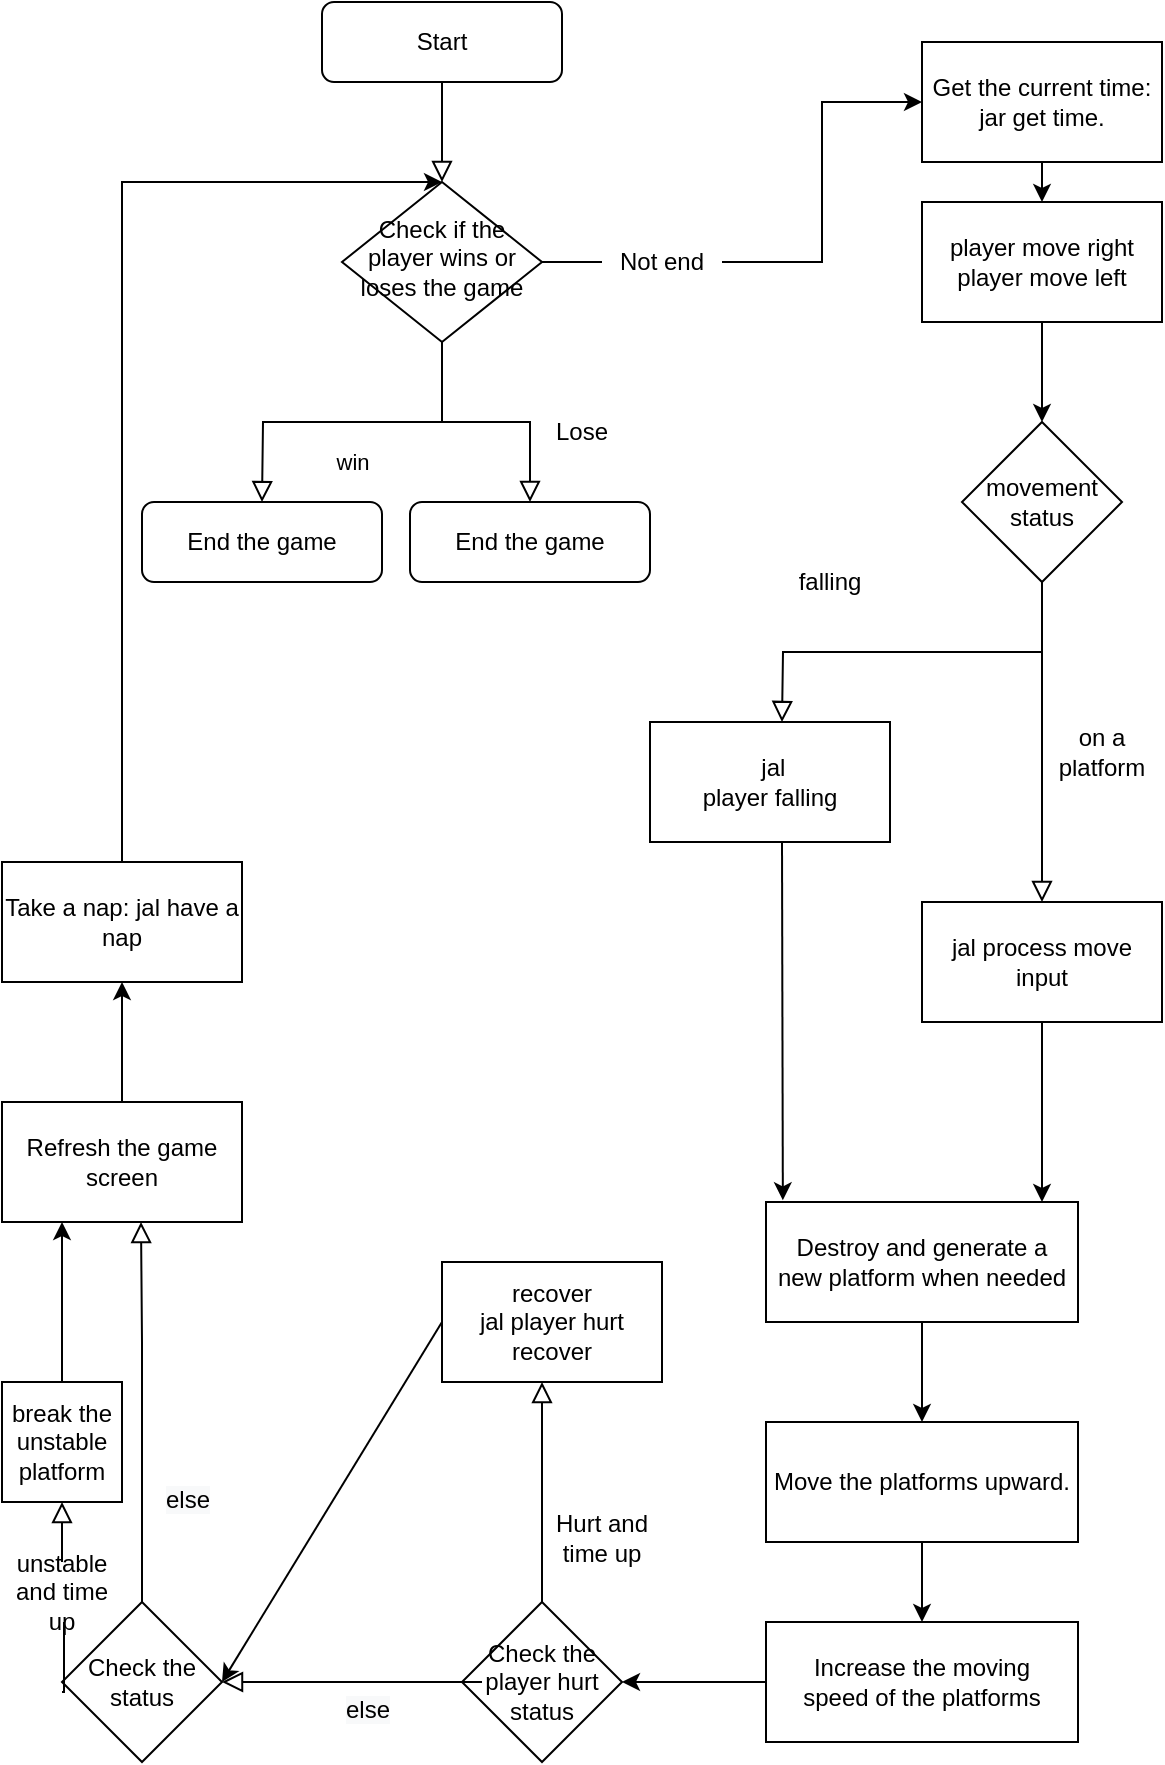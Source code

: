 <mxfile version="18.0.5" type="github">
  <diagram id="C5RBs43oDa-KdzZeNtuy" name="Page-1">
    <mxGraphModel dx="1697" dy="941" grid="1" gridSize="10" guides="1" tooltips="1" connect="1" arrows="1" fold="1" page="1" pageScale="1" pageWidth="827" pageHeight="1169" math="0" shadow="0">
      <root>
        <mxCell id="WIyWlLk6GJQsqaUBKTNV-0" />
        <mxCell id="WIyWlLk6GJQsqaUBKTNV-1" parent="WIyWlLk6GJQsqaUBKTNV-0" />
        <mxCell id="WIyWlLk6GJQsqaUBKTNV-2" value="" style="rounded=0;html=1;jettySize=auto;orthogonalLoop=1;fontSize=11;endArrow=block;endFill=0;endSize=8;strokeWidth=1;shadow=0;labelBackgroundColor=none;edgeStyle=orthogonalEdgeStyle;" parent="WIyWlLk6GJQsqaUBKTNV-1" source="WIyWlLk6GJQsqaUBKTNV-3" target="WIyWlLk6GJQsqaUBKTNV-6" edge="1">
          <mxGeometry relative="1" as="geometry" />
        </mxCell>
        <mxCell id="WIyWlLk6GJQsqaUBKTNV-3" value="Start" style="rounded=1;whiteSpace=wrap;html=1;fontSize=12;glass=0;strokeWidth=1;shadow=0;" parent="WIyWlLk6GJQsqaUBKTNV-1" vertex="1">
          <mxGeometry x="160" y="80" width="120" height="40" as="geometry" />
        </mxCell>
        <mxCell id="WIyWlLk6GJQsqaUBKTNV-4" value="win" style="rounded=0;html=1;jettySize=auto;orthogonalLoop=1;fontSize=11;endArrow=block;endFill=0;endSize=8;strokeWidth=1;shadow=0;labelBackgroundColor=none;edgeStyle=orthogonalEdgeStyle;exitX=0.5;exitY=1;exitDx=0;exitDy=0;" parent="WIyWlLk6GJQsqaUBKTNV-1" source="WIyWlLk6GJQsqaUBKTNV-6" edge="1">
          <mxGeometry y="20" relative="1" as="geometry">
            <mxPoint as="offset" />
            <mxPoint x="130" y="330" as="targetPoint" />
          </mxGeometry>
        </mxCell>
        <mxCell id="l6GFAVTkjNb01dxAdPyD-1" style="edgeStyle=orthogonalEdgeStyle;rounded=0;orthogonalLoop=1;jettySize=auto;html=1;exitX=1;exitY=0.5;exitDx=0;exitDy=0;entryX=0;entryY=0.5;entryDx=0;entryDy=0;startArrow=none;" edge="1" parent="WIyWlLk6GJQsqaUBKTNV-1" source="l6GFAVTkjNb01dxAdPyD-10" target="l6GFAVTkjNb01dxAdPyD-19">
          <mxGeometry relative="1" as="geometry">
            <mxPoint x="460" y="210" as="targetPoint" />
          </mxGeometry>
        </mxCell>
        <mxCell id="WIyWlLk6GJQsqaUBKTNV-6" value="Check if the player wins or loses the game" style="rhombus;whiteSpace=wrap;html=1;shadow=0;fontFamily=Helvetica;fontSize=12;align=center;strokeWidth=1;spacing=6;spacingTop=-4;" parent="WIyWlLk6GJQsqaUBKTNV-1" vertex="1">
          <mxGeometry x="170" y="170" width="100" height="80" as="geometry" />
        </mxCell>
        <mxCell id="WIyWlLk6GJQsqaUBKTNV-8" value="No" style="rounded=0;html=1;jettySize=auto;orthogonalLoop=1;fontSize=11;endArrow=block;endFill=0;endSize=8;strokeWidth=1;shadow=0;labelBackgroundColor=none;edgeStyle=orthogonalEdgeStyle;exitX=0.5;exitY=1;exitDx=0;exitDy=0;fontColor=#FFFFFF;" parent="WIyWlLk6GJQsqaUBKTNV-1" source="WIyWlLk6GJQsqaUBKTNV-6" target="WIyWlLk6GJQsqaUBKTNV-11" edge="1">
          <mxGeometry x="0.333" y="20" relative="1" as="geometry">
            <mxPoint as="offset" />
          </mxGeometry>
        </mxCell>
        <mxCell id="WIyWlLk6GJQsqaUBKTNV-11" value="End the game" style="rounded=1;whiteSpace=wrap;html=1;fontSize=12;glass=0;strokeWidth=1;shadow=0;direction=west;" parent="WIyWlLk6GJQsqaUBKTNV-1" vertex="1">
          <mxGeometry x="204" y="330" width="120" height="40" as="geometry" />
        </mxCell>
        <mxCell id="WIyWlLk6GJQsqaUBKTNV-12" value="End the game" style="rounded=1;whiteSpace=wrap;html=1;fontSize=12;glass=0;strokeWidth=1;shadow=0;" parent="WIyWlLk6GJQsqaUBKTNV-1" vertex="1">
          <mxGeometry x="70" y="330" width="120" height="40" as="geometry" />
        </mxCell>
        <mxCell id="l6GFAVTkjNb01dxAdPyD-2" value="movement status" style="rhombus;whiteSpace=wrap;html=1;" vertex="1" parent="WIyWlLk6GJQsqaUBKTNV-1">
          <mxGeometry x="480" y="290" width="80" height="80" as="geometry" />
        </mxCell>
        <mxCell id="l6GFAVTkjNb01dxAdPyD-4" value="" style="endArrow=classic;html=1;rounded=0;entryX=0.5;entryY=0;entryDx=0;entryDy=0;exitX=0.5;exitY=1;exitDx=0;exitDy=0;" edge="1" parent="WIyWlLk6GJQsqaUBKTNV-1" target="l6GFAVTkjNb01dxAdPyD-2">
          <mxGeometry width="50" height="50" relative="1" as="geometry">
            <mxPoint x="520" y="230" as="sourcePoint" />
            <mxPoint x="330" y="430" as="targetPoint" />
          </mxGeometry>
        </mxCell>
        <mxCell id="l6GFAVTkjNb01dxAdPyD-6" value="falling" style="text;html=1;strokeColor=none;fillColor=none;align=center;verticalAlign=middle;whiteSpace=wrap;rounded=0;" vertex="1" parent="WIyWlLk6GJQsqaUBKTNV-1">
          <mxGeometry x="384" y="355" width="60" height="30" as="geometry" />
        </mxCell>
        <mxCell id="l6GFAVTkjNb01dxAdPyD-8" value="on a platform" style="text;html=1;strokeColor=none;fillColor=none;align=center;verticalAlign=middle;whiteSpace=wrap;rounded=0;" vertex="1" parent="WIyWlLk6GJQsqaUBKTNV-1">
          <mxGeometry x="520" y="440" width="60" height="30" as="geometry" />
        </mxCell>
        <mxCell id="l6GFAVTkjNb01dxAdPyD-9" value="" style="endArrow=classic;html=1;rounded=0;exitX=0.5;exitY=1;exitDx=0;exitDy=0;" edge="1" parent="WIyWlLk6GJQsqaUBKTNV-1">
          <mxGeometry width="50" height="50" relative="1" as="geometry">
            <mxPoint x="520" y="590" as="sourcePoint" />
            <mxPoint x="520" y="680" as="targetPoint" />
          </mxGeometry>
        </mxCell>
        <mxCell id="l6GFAVTkjNb01dxAdPyD-11" value="Yes" style="edgeStyle=orthogonalEdgeStyle;rounded=0;html=1;jettySize=auto;orthogonalLoop=1;fontSize=11;endArrow=block;endFill=0;endSize=8;strokeWidth=1;shadow=0;labelBackgroundColor=none;exitX=0.5;exitY=1;exitDx=0;exitDy=0;fontColor=#FFFFFF;" edge="1" parent="WIyWlLk6GJQsqaUBKTNV-1" source="l6GFAVTkjNb01dxAdPyD-2">
          <mxGeometry y="10" relative="1" as="geometry">
            <mxPoint as="offset" />
            <mxPoint x="140" y="420" as="sourcePoint" />
            <mxPoint x="390" y="440" as="targetPoint" />
          </mxGeometry>
        </mxCell>
        <mxCell id="l6GFAVTkjNb01dxAdPyD-12" value="Yes" style="edgeStyle=orthogonalEdgeStyle;rounded=0;html=1;jettySize=auto;orthogonalLoop=1;fontSize=11;endArrow=block;endFill=0;endSize=8;strokeWidth=1;shadow=0;labelBackgroundColor=none;fontColor=#FFFFFF;" edge="1" parent="WIyWlLk6GJQsqaUBKTNV-1">
          <mxGeometry y="10" relative="1" as="geometry">
            <mxPoint as="offset" />
            <mxPoint x="520" y="380" as="sourcePoint" />
            <mxPoint x="520" y="530" as="targetPoint" />
            <Array as="points">
              <mxPoint x="520" y="530" />
            </Array>
          </mxGeometry>
        </mxCell>
        <mxCell id="l6GFAVTkjNb01dxAdPyD-14" value="" style="endArrow=classic;html=1;rounded=0;exitX=0.5;exitY=1;exitDx=0;exitDy=0;entryX=0.054;entryY=-0.014;entryDx=0;entryDy=0;entryPerimeter=0;" edge="1" parent="WIyWlLk6GJQsqaUBKTNV-1" target="l6GFAVTkjNb01dxAdPyD-24">
          <mxGeometry width="50" height="50" relative="1" as="geometry">
            <mxPoint x="390" y="500" as="sourcePoint" />
            <mxPoint x="390" y="670" as="targetPoint" />
          </mxGeometry>
        </mxCell>
        <mxCell id="l6GFAVTkjNb01dxAdPyD-16" value="&lt;font color=&quot;#000000&quot;&gt;Lose&lt;/font&gt;" style="text;html=1;strokeColor=none;fillColor=none;align=center;verticalAlign=middle;whiteSpace=wrap;rounded=0;fontColor=#FFFFFF;" vertex="1" parent="WIyWlLk6GJQsqaUBKTNV-1">
          <mxGeometry x="260" y="280" width="60" height="30" as="geometry" />
        </mxCell>
        <mxCell id="l6GFAVTkjNb01dxAdPyD-19" value="Get the current time: jar get time." style="rounded=0;whiteSpace=wrap;html=1;fontColor=#000000;" vertex="1" parent="WIyWlLk6GJQsqaUBKTNV-1">
          <mxGeometry x="460" y="100" width="120" height="60" as="geometry" />
        </mxCell>
        <mxCell id="l6GFAVTkjNb01dxAdPyD-20" value="&amp;nbsp;jal&lt;br&gt;player falling" style="rounded=0;whiteSpace=wrap;html=1;fontColor=#000000;" vertex="1" parent="WIyWlLk6GJQsqaUBKTNV-1">
          <mxGeometry x="324" y="440" width="120" height="60" as="geometry" />
        </mxCell>
        <mxCell id="l6GFAVTkjNb01dxAdPyD-21" value="jal process move input" style="rounded=0;whiteSpace=wrap;html=1;fontColor=#000000;" vertex="1" parent="WIyWlLk6GJQsqaUBKTNV-1">
          <mxGeometry x="460" y="530" width="120" height="60" as="geometry" />
        </mxCell>
        <mxCell id="l6GFAVTkjNb01dxAdPyD-24" value="Destroy and generate a&lt;br/&gt;new platform when needed" style="rounded=0;whiteSpace=wrap;html=1;fontColor=#000000;" vertex="1" parent="WIyWlLk6GJQsqaUBKTNV-1">
          <mxGeometry x="382" y="680" width="156" height="60" as="geometry" />
        </mxCell>
        <mxCell id="l6GFAVTkjNb01dxAdPyD-26" value="" style="endArrow=classic;html=1;rounded=0;exitX=0.5;exitY=1;exitDx=0;exitDy=0;" edge="1" parent="WIyWlLk6GJQsqaUBKTNV-1">
          <mxGeometry width="50" height="50" relative="1" as="geometry">
            <mxPoint x="460" y="740" as="sourcePoint" />
            <mxPoint x="460" y="790" as="targetPoint" />
          </mxGeometry>
        </mxCell>
        <mxCell id="l6GFAVTkjNb01dxAdPyD-27" value="Move the platforms upward." style="rounded=0;whiteSpace=wrap;html=1;fontColor=#000000;" vertex="1" parent="WIyWlLk6GJQsqaUBKTNV-1">
          <mxGeometry x="382" y="790" width="156" height="60" as="geometry" />
        </mxCell>
        <mxCell id="l6GFAVTkjNb01dxAdPyD-28" value="Increase the moving&lt;br/&gt;speed of the platforms" style="rounded=0;whiteSpace=wrap;html=1;fontColor=#000000;" vertex="1" parent="WIyWlLk6GJQsqaUBKTNV-1">
          <mxGeometry x="382" y="890" width="156" height="60" as="geometry" />
        </mxCell>
        <mxCell id="l6GFAVTkjNb01dxAdPyD-30" value="" style="endArrow=classic;html=1;rounded=0;fontColor=#000000;entryX=0.5;entryY=0;entryDx=0;entryDy=0;exitX=0.5;exitY=1;exitDx=0;exitDy=0;" edge="1" parent="WIyWlLk6GJQsqaUBKTNV-1" source="l6GFAVTkjNb01dxAdPyD-27" target="l6GFAVTkjNb01dxAdPyD-28">
          <mxGeometry width="50" height="50" relative="1" as="geometry">
            <mxPoint x="260" y="620" as="sourcePoint" />
            <mxPoint x="310" y="570" as="targetPoint" />
          </mxGeometry>
        </mxCell>
        <mxCell id="l6GFAVTkjNb01dxAdPyD-31" value="Check the player hurt status" style="rhombus;whiteSpace=wrap;html=1;" vertex="1" parent="WIyWlLk6GJQsqaUBKTNV-1">
          <mxGeometry x="230" y="880" width="80" height="80" as="geometry" />
        </mxCell>
        <mxCell id="l6GFAVTkjNb01dxAdPyD-32" value="" style="endArrow=classic;html=1;rounded=0;fontColor=#000000;exitX=0;exitY=0.5;exitDx=0;exitDy=0;entryX=1;entryY=0.5;entryDx=0;entryDy=0;" edge="1" parent="WIyWlLk6GJQsqaUBKTNV-1" source="l6GFAVTkjNb01dxAdPyD-28" target="l6GFAVTkjNb01dxAdPyD-31">
          <mxGeometry width="50" height="50" relative="1" as="geometry">
            <mxPoint x="260" y="760" as="sourcePoint" />
            <mxPoint x="310" y="710" as="targetPoint" />
          </mxGeometry>
        </mxCell>
        <mxCell id="l6GFAVTkjNb01dxAdPyD-33" value="Yes" style="edgeStyle=orthogonalEdgeStyle;rounded=0;html=1;jettySize=auto;orthogonalLoop=1;fontSize=11;endArrow=block;endFill=0;endSize=8;strokeWidth=1;shadow=0;labelBackgroundColor=none;fontColor=#FFFFFF;" edge="1" parent="WIyWlLk6GJQsqaUBKTNV-1" source="l6GFAVTkjNb01dxAdPyD-31">
          <mxGeometry y="10" relative="1" as="geometry">
            <mxPoint as="offset" />
            <mxPoint x="530" y="390" as="sourcePoint" />
            <mxPoint x="270" y="770" as="targetPoint" />
            <Array as="points" />
          </mxGeometry>
        </mxCell>
        <mxCell id="l6GFAVTkjNb01dxAdPyD-35" value="Hurt and time up" style="text;html=1;strokeColor=none;fillColor=none;align=center;verticalAlign=middle;whiteSpace=wrap;rounded=0;fontColor=#000000;" vertex="1" parent="WIyWlLk6GJQsqaUBKTNV-1">
          <mxGeometry x="270" y="845" width="60" height="5" as="geometry" />
        </mxCell>
        <mxCell id="l6GFAVTkjNb01dxAdPyD-36" value="recover&lt;br&gt;jal player hurt recover" style="rounded=0;whiteSpace=wrap;html=1;fontColor=#000000;" vertex="1" parent="WIyWlLk6GJQsqaUBKTNV-1">
          <mxGeometry x="220" y="710" width="110" height="60" as="geometry" />
        </mxCell>
        <mxCell id="l6GFAVTkjNb01dxAdPyD-37" value="" style="endArrow=classic;html=1;rounded=0;fontColor=#000000;exitX=0;exitY=0.5;exitDx=0;exitDy=0;" edge="1" parent="WIyWlLk6GJQsqaUBKTNV-1" source="l6GFAVTkjNb01dxAdPyD-36">
          <mxGeometry width="50" height="50" relative="1" as="geometry">
            <mxPoint x="100" y="770" as="sourcePoint" />
            <mxPoint x="110" y="920" as="targetPoint" />
          </mxGeometry>
        </mxCell>
        <mxCell id="l6GFAVTkjNb01dxAdPyD-38" value="Check the status" style="rhombus;whiteSpace=wrap;html=1;" vertex="1" parent="WIyWlLk6GJQsqaUBKTNV-1">
          <mxGeometry x="30" y="880" width="80" height="80" as="geometry" />
        </mxCell>
        <mxCell id="l6GFAVTkjNb01dxAdPyD-39" value="Yes" style="edgeStyle=orthogonalEdgeStyle;rounded=0;html=1;jettySize=auto;orthogonalLoop=1;fontSize=11;endArrow=block;endFill=0;endSize=8;strokeWidth=1;shadow=0;labelBackgroundColor=none;fontColor=#FFFFFF;exitX=0;exitY=0.5;exitDx=0;exitDy=0;" edge="1" parent="WIyWlLk6GJQsqaUBKTNV-1" source="l6GFAVTkjNb01dxAdPyD-31">
          <mxGeometry y="10" relative="1" as="geometry">
            <mxPoint as="offset" />
            <mxPoint x="280" y="890" as="sourcePoint" />
            <mxPoint x="110" y="920" as="targetPoint" />
            <Array as="points">
              <mxPoint x="240" y="920" />
              <mxPoint x="240" y="920" />
            </Array>
          </mxGeometry>
        </mxCell>
        <mxCell id="l6GFAVTkjNb01dxAdPyD-40" value="Yes" style="edgeStyle=orthogonalEdgeStyle;rounded=0;html=1;jettySize=auto;orthogonalLoop=1;fontSize=11;endArrow=block;endFill=0;endSize=8;strokeWidth=1;shadow=0;labelBackgroundColor=none;fontColor=#FFFFFF;startArrow=none;" edge="1" parent="WIyWlLk6GJQsqaUBKTNV-1" source="l6GFAVTkjNb01dxAdPyD-44">
          <mxGeometry y="10" relative="1" as="geometry">
            <mxPoint as="offset" />
            <mxPoint x="30" y="925" as="sourcePoint" />
            <mxPoint x="30" y="830" as="targetPoint" />
            <Array as="points" />
          </mxGeometry>
        </mxCell>
        <mxCell id="l6GFAVTkjNb01dxAdPyD-41" value="Yes" style="edgeStyle=orthogonalEdgeStyle;rounded=0;html=1;jettySize=auto;orthogonalLoop=1;fontSize=11;endArrow=block;endFill=0;endSize=8;strokeWidth=1;shadow=0;labelBackgroundColor=none;fontColor=#FFFFFF;startArrow=none;exitX=0.5;exitY=0;exitDx=0;exitDy=0;" edge="1" parent="WIyWlLk6GJQsqaUBKTNV-1" source="l6GFAVTkjNb01dxAdPyD-38">
          <mxGeometry y="10" relative="1" as="geometry">
            <mxPoint as="offset" />
            <mxPoint x="69.5" y="880" as="sourcePoint" />
            <mxPoint x="69.5" y="690" as="targetPoint" />
            <Array as="points">
              <mxPoint x="70" y="750" />
            </Array>
          </mxGeometry>
        </mxCell>
        <mxCell id="l6GFAVTkjNb01dxAdPyD-42" value=" break the unstable platform" style="rounded=0;whiteSpace=wrap;html=1;fontColor=#000000;" vertex="1" parent="WIyWlLk6GJQsqaUBKTNV-1">
          <mxGeometry y="770" width="60" height="60" as="geometry" />
        </mxCell>
        <mxCell id="l6GFAVTkjNb01dxAdPyD-44" value="unstable and time up" style="text;html=1;strokeColor=none;fillColor=none;align=center;verticalAlign=middle;whiteSpace=wrap;rounded=0;fontColor=#000000;" vertex="1" parent="WIyWlLk6GJQsqaUBKTNV-1">
          <mxGeometry y="860" width="60" height="30" as="geometry" />
        </mxCell>
        <mxCell id="l6GFAVTkjNb01dxAdPyD-45" value="" style="edgeStyle=orthogonalEdgeStyle;rounded=0;html=1;jettySize=auto;orthogonalLoop=1;fontSize=11;endArrow=none;endFill=0;endSize=8;strokeWidth=1;shadow=0;labelBackgroundColor=none;fontColor=#FFFFFF;" edge="1" parent="WIyWlLk6GJQsqaUBKTNV-1" target="l6GFAVTkjNb01dxAdPyD-44">
          <mxGeometry y="10" relative="1" as="geometry">
            <mxPoint as="offset" />
            <mxPoint x="30" y="925" as="sourcePoint" />
            <mxPoint x="30" y="830" as="targetPoint" />
            <Array as="points">
              <mxPoint x="31" y="925" />
            </Array>
          </mxGeometry>
        </mxCell>
        <mxCell id="l6GFAVTkjNb01dxAdPyD-46" value="&lt;span style=&quot;color: rgb(0, 0, 0); font-family: Helvetica; font-size: 12px; font-style: normal; font-variant-ligatures: normal; font-variant-caps: normal; font-weight: 400; letter-spacing: normal; orphans: 2; text-align: center; text-indent: 0px; text-transform: none; widows: 2; word-spacing: 0px; -webkit-text-stroke-width: 0px; background-color: rgb(248, 249, 250); text-decoration-thickness: initial; text-decoration-style: initial; text-decoration-color: initial; float: none; display: inline !important;&quot;&gt;else&lt;/span&gt;" style="text;whiteSpace=wrap;html=1;fontColor=#000000;" vertex="1" parent="WIyWlLk6GJQsqaUBKTNV-1">
          <mxGeometry x="170" y="920" width="140" height="30" as="geometry" />
        </mxCell>
        <mxCell id="l6GFAVTkjNb01dxAdPyD-47" value="&lt;span style=&quot;color: rgb(0, 0, 0); font-family: Helvetica; font-size: 12px; font-style: normal; font-variant-ligatures: normal; font-variant-caps: normal; font-weight: 400; letter-spacing: normal; orphans: 2; text-align: center; text-indent: 0px; text-transform: none; widows: 2; word-spacing: 0px; -webkit-text-stroke-width: 0px; background-color: rgb(248, 249, 250); text-decoration-thickness: initial; text-decoration-style: initial; text-decoration-color: initial; float: none; display: inline !important;&quot;&gt;else&lt;/span&gt;" style="text;whiteSpace=wrap;html=1;fontColor=#000000;" vertex="1" parent="WIyWlLk6GJQsqaUBKTNV-1">
          <mxGeometry x="80" y="815" width="140" height="30" as="geometry" />
        </mxCell>
        <mxCell id="l6GFAVTkjNb01dxAdPyD-50" value="" style="endArrow=classic;html=1;rounded=0;fontColor=#000000;exitX=0.5;exitY=0;exitDx=0;exitDy=0;" edge="1" parent="WIyWlLk6GJQsqaUBKTNV-1" source="l6GFAVTkjNb01dxAdPyD-42">
          <mxGeometry width="50" height="50" relative="1" as="geometry">
            <mxPoint x="260" y="730" as="sourcePoint" />
            <mxPoint x="30" y="690" as="targetPoint" />
          </mxGeometry>
        </mxCell>
        <mxCell id="l6GFAVTkjNb01dxAdPyD-51" value="Refresh the game screen" style="rounded=0;whiteSpace=wrap;html=1;fontColor=#000000;" vertex="1" parent="WIyWlLk6GJQsqaUBKTNV-1">
          <mxGeometry y="630" width="120" height="60" as="geometry" />
        </mxCell>
        <mxCell id="l6GFAVTkjNb01dxAdPyD-52" value="" style="endArrow=classic;html=1;rounded=0;fontColor=#000000;exitX=0.5;exitY=0;exitDx=0;exitDy=0;" edge="1" parent="WIyWlLk6GJQsqaUBKTNV-1" source="l6GFAVTkjNb01dxAdPyD-51">
          <mxGeometry width="50" height="50" relative="1" as="geometry">
            <mxPoint x="260" y="730" as="sourcePoint" />
            <mxPoint x="60" y="570" as="targetPoint" />
          </mxGeometry>
        </mxCell>
        <mxCell id="l6GFAVTkjNb01dxAdPyD-53" value="Take a nap: jal have a nap" style="rounded=0;whiteSpace=wrap;html=1;fontColor=#000000;" vertex="1" parent="WIyWlLk6GJQsqaUBKTNV-1">
          <mxGeometry y="510" width="120" height="60" as="geometry" />
        </mxCell>
        <mxCell id="l6GFAVTkjNb01dxAdPyD-54" value="" style="endArrow=classic;html=1;rounded=0;fontColor=#000000;exitX=0.5;exitY=0;exitDx=0;exitDy=0;entryX=0.5;entryY=0;entryDx=0;entryDy=0;" edge="1" parent="WIyWlLk6GJQsqaUBKTNV-1" source="l6GFAVTkjNb01dxAdPyD-53" target="WIyWlLk6GJQsqaUBKTNV-6">
          <mxGeometry width="50" height="50" relative="1" as="geometry">
            <mxPoint x="30" y="460" as="sourcePoint" />
            <mxPoint x="60" y="170" as="targetPoint" />
            <Array as="points">
              <mxPoint x="60" y="170" />
            </Array>
          </mxGeometry>
        </mxCell>
        <mxCell id="l6GFAVTkjNb01dxAdPyD-55" value="player move right&lt;br&gt;player move left" style="rounded=0;whiteSpace=wrap;html=1;fontColor=#000000;" vertex="1" parent="WIyWlLk6GJQsqaUBKTNV-1">
          <mxGeometry x="460" y="180" width="120" height="60" as="geometry" />
        </mxCell>
        <mxCell id="l6GFAVTkjNb01dxAdPyD-56" value="" style="endArrow=classic;html=1;rounded=0;fontColor=#000000;entryX=0.5;entryY=0;entryDx=0;entryDy=0;exitX=0.5;exitY=1;exitDx=0;exitDy=0;" edge="1" parent="WIyWlLk6GJQsqaUBKTNV-1" source="l6GFAVTkjNb01dxAdPyD-19" target="l6GFAVTkjNb01dxAdPyD-55">
          <mxGeometry width="50" height="50" relative="1" as="geometry">
            <mxPoint x="410" y="300" as="sourcePoint" />
            <mxPoint x="460" y="250" as="targetPoint" />
          </mxGeometry>
        </mxCell>
        <mxCell id="l6GFAVTkjNb01dxAdPyD-10" value="Not end" style="text;html=1;strokeColor=none;fillColor=none;align=center;verticalAlign=middle;whiteSpace=wrap;rounded=0;" vertex="1" parent="WIyWlLk6GJQsqaUBKTNV-1">
          <mxGeometry x="300" y="195" width="60" height="30" as="geometry" />
        </mxCell>
        <mxCell id="l6GFAVTkjNb01dxAdPyD-58" value="" style="edgeStyle=orthogonalEdgeStyle;rounded=0;orthogonalLoop=1;jettySize=auto;html=1;exitX=1;exitY=0.5;exitDx=0;exitDy=0;entryX=0;entryY=0.5;entryDx=0;entryDy=0;endArrow=none;" edge="1" parent="WIyWlLk6GJQsqaUBKTNV-1" source="WIyWlLk6GJQsqaUBKTNV-6" target="l6GFAVTkjNb01dxAdPyD-10">
          <mxGeometry relative="1" as="geometry">
            <mxPoint x="270" y="210" as="sourcePoint" />
            <mxPoint x="460" y="130" as="targetPoint" />
          </mxGeometry>
        </mxCell>
      </root>
    </mxGraphModel>
  </diagram>
</mxfile>
